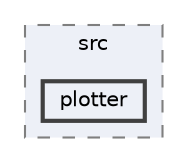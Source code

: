 digraph "Documents/Grafici-Test/Grafici-GFX/src/plotter"
{
 // LATEX_PDF_SIZE
  bgcolor="transparent";
  edge [fontname=Helvetica,fontsize=10,labelfontname=Helvetica,labelfontsize=10];
  node [fontname=Helvetica,fontsize=10,shape=box,height=0.2,width=0.4];
  compound=true
  subgraph clusterdir_6a0ef80fff5cc9cf597d7220285b8fda {
    graph [ bgcolor="#edf0f7", pencolor="grey50", label="src", fontname=Helvetica,fontsize=10 style="filled,dashed", URL="dir_6a0ef80fff5cc9cf597d7220285b8fda.html",tooltip=""]
  dir_7a8f74c4cd5544797184f5e9b6e4044c [label="plotter", fillcolor="#edf0f7", color="grey25", style="filled,bold", URL="dir_7a8f74c4cd5544797184f5e9b6e4044c.html",tooltip=""];
  }
}

